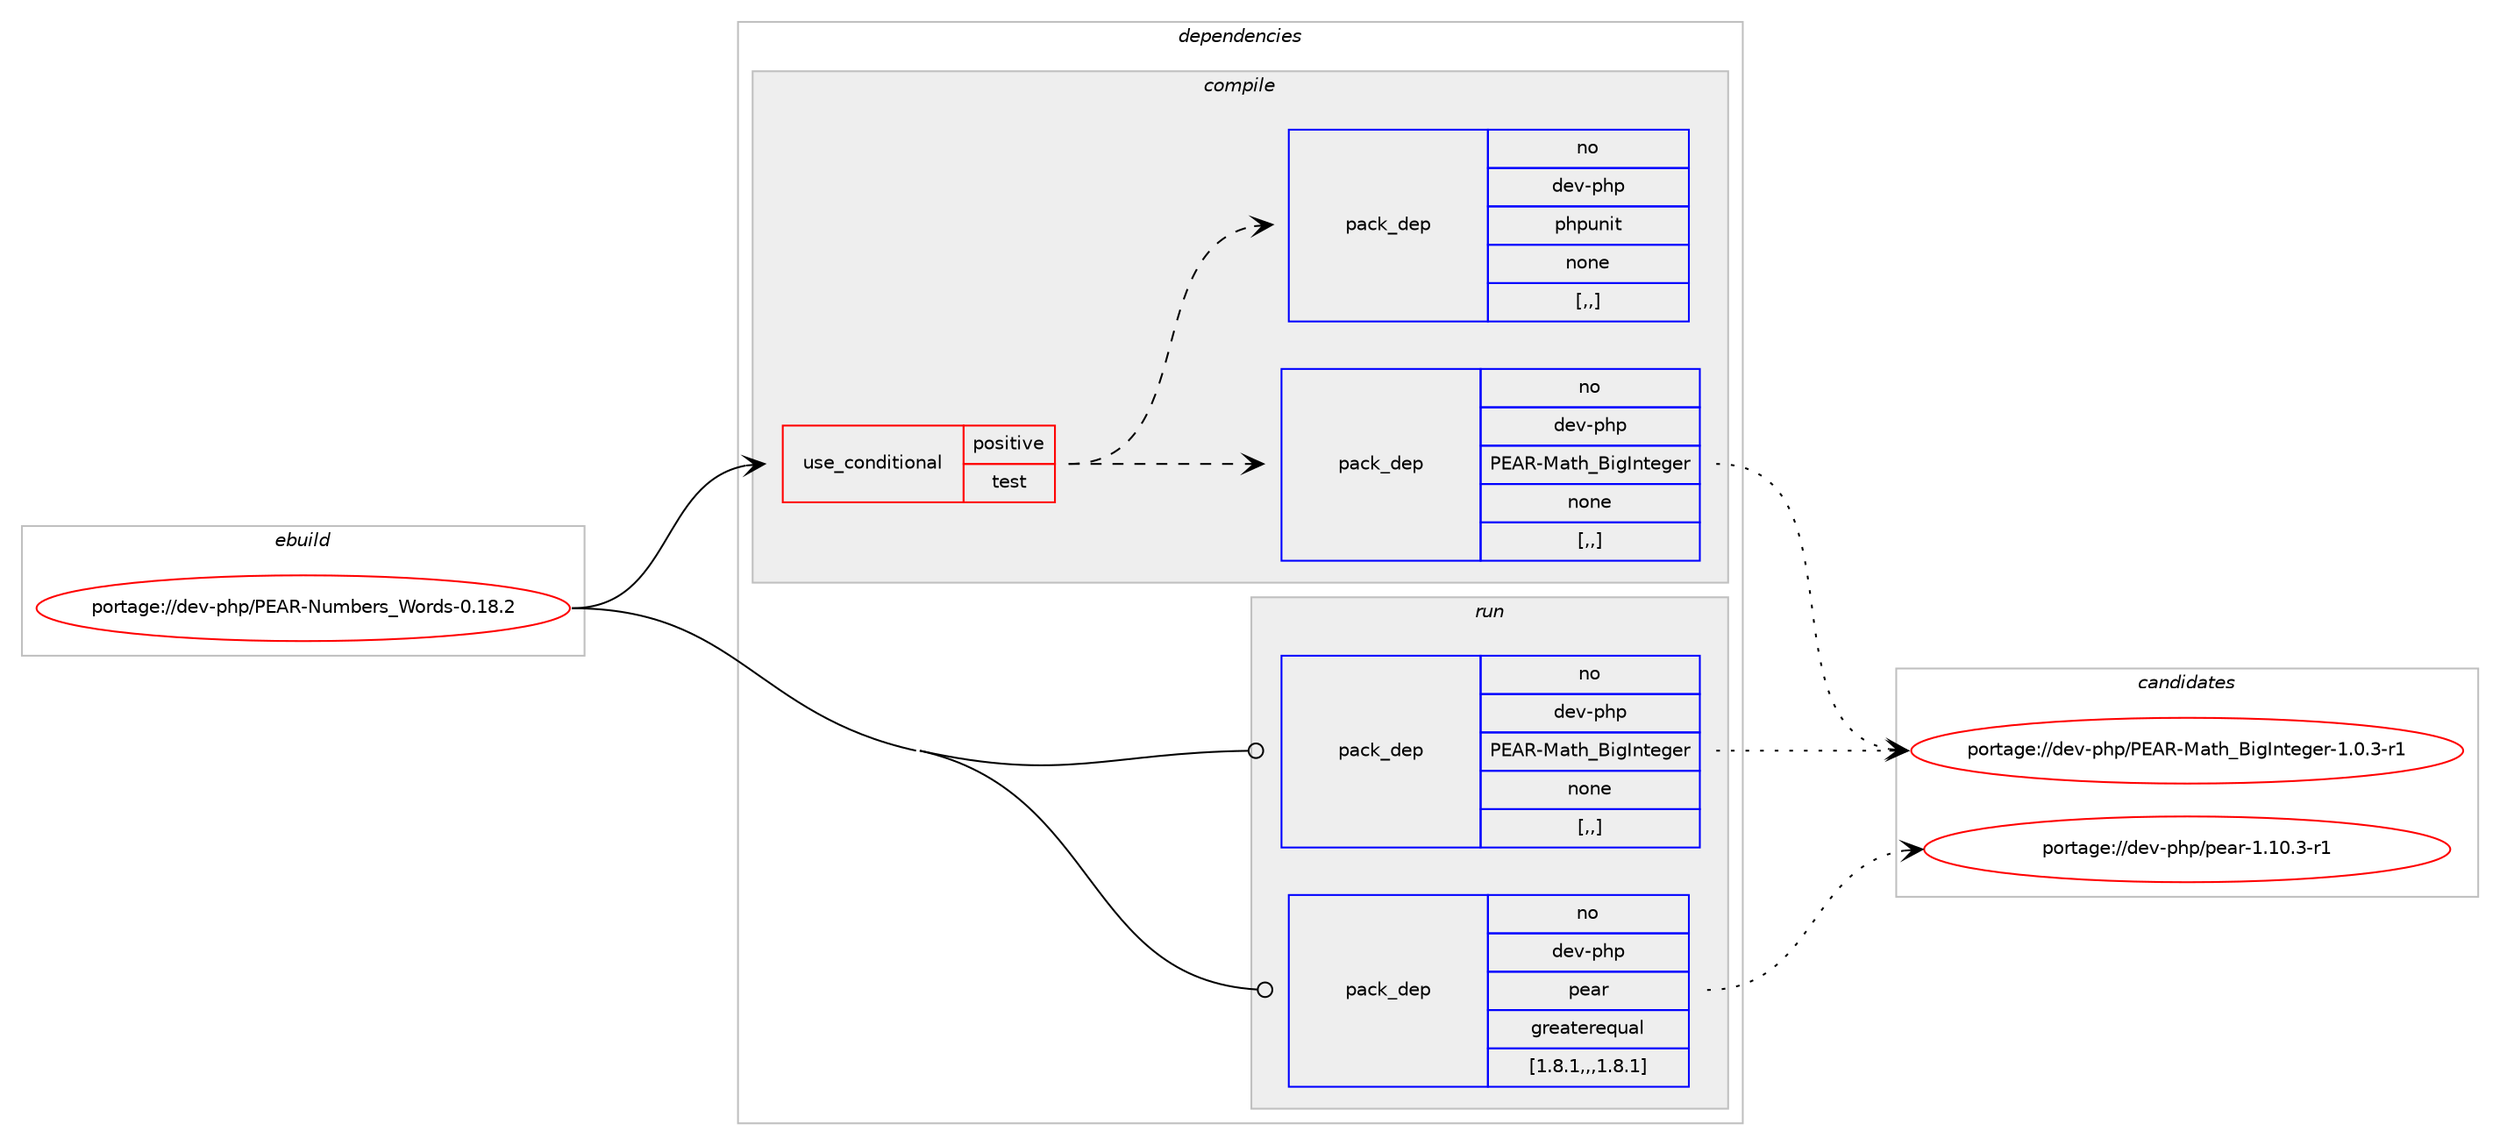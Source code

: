 digraph prolog {

# *************
# Graph options
# *************

newrank=true;
concentrate=true;
compound=true;
graph [rankdir=LR,fontname=Helvetica,fontsize=10,ranksep=1.5];#, ranksep=2.5, nodesep=0.2];
edge  [arrowhead=vee];
node  [fontname=Helvetica,fontsize=10];

# **********
# The ebuild
# **********

subgraph cluster_leftcol {
color=gray;
label=<<i>ebuild</i>>;
id [label="portage://dev-php/PEAR-Numbers_Words-0.18.2", color=red, width=4, href="../dev-php/PEAR-Numbers_Words-0.18.2.svg"];
}

# ****************
# The dependencies
# ****************

subgraph cluster_midcol {
color=gray;
label=<<i>dependencies</i>>;
subgraph cluster_compile {
fillcolor="#eeeeee";
style=filled;
label=<<i>compile</i>>;
subgraph cond29228 {
dependency136434 [label=<<TABLE BORDER="0" CELLBORDER="1" CELLSPACING="0" CELLPADDING="4"><TR><TD ROWSPAN="3" CELLPADDING="10">use_conditional</TD></TR><TR><TD>positive</TD></TR><TR><TD>test</TD></TR></TABLE>>, shape=none, color=red];
subgraph pack106006 {
dependency136435 [label=<<TABLE BORDER="0" CELLBORDER="1" CELLSPACING="0" CELLPADDING="4" WIDTH="220"><TR><TD ROWSPAN="6" CELLPADDING="30">pack_dep</TD></TR><TR><TD WIDTH="110">no</TD></TR><TR><TD>dev-php</TD></TR><TR><TD>PEAR-Math_BigInteger</TD></TR><TR><TD>none</TD></TR><TR><TD>[,,]</TD></TR></TABLE>>, shape=none, color=blue];
}
dependency136434:e -> dependency136435:w [weight=20,style="dashed",arrowhead="vee"];
subgraph pack106007 {
dependency136436 [label=<<TABLE BORDER="0" CELLBORDER="1" CELLSPACING="0" CELLPADDING="4" WIDTH="220"><TR><TD ROWSPAN="6" CELLPADDING="30">pack_dep</TD></TR><TR><TD WIDTH="110">no</TD></TR><TR><TD>dev-php</TD></TR><TR><TD>phpunit</TD></TR><TR><TD>none</TD></TR><TR><TD>[,,]</TD></TR></TABLE>>, shape=none, color=blue];
}
dependency136434:e -> dependency136436:w [weight=20,style="dashed",arrowhead="vee"];
}
id:e -> dependency136434:w [weight=20,style="solid",arrowhead="vee"];
}
subgraph cluster_compileandrun {
fillcolor="#eeeeee";
style=filled;
label=<<i>compile and run</i>>;
}
subgraph cluster_run {
fillcolor="#eeeeee";
style=filled;
label=<<i>run</i>>;
subgraph pack106008 {
dependency136437 [label=<<TABLE BORDER="0" CELLBORDER="1" CELLSPACING="0" CELLPADDING="4" WIDTH="220"><TR><TD ROWSPAN="6" CELLPADDING="30">pack_dep</TD></TR><TR><TD WIDTH="110">no</TD></TR><TR><TD>dev-php</TD></TR><TR><TD>PEAR-Math_BigInteger</TD></TR><TR><TD>none</TD></TR><TR><TD>[,,]</TD></TR></TABLE>>, shape=none, color=blue];
}
id:e -> dependency136437:w [weight=20,style="solid",arrowhead="odot"];
subgraph pack106009 {
dependency136438 [label=<<TABLE BORDER="0" CELLBORDER="1" CELLSPACING="0" CELLPADDING="4" WIDTH="220"><TR><TD ROWSPAN="6" CELLPADDING="30">pack_dep</TD></TR><TR><TD WIDTH="110">no</TD></TR><TR><TD>dev-php</TD></TR><TR><TD>pear</TD></TR><TR><TD>greaterequal</TD></TR><TR><TD>[1.8.1,,,1.8.1]</TD></TR></TABLE>>, shape=none, color=blue];
}
id:e -> dependency136438:w [weight=20,style="solid",arrowhead="odot"];
}
}

# **************
# The candidates
# **************

subgraph cluster_choices {
rank=same;
color=gray;
label=<<i>candidates</i>>;

subgraph choice106006 {
color=black;
nodesep=1;
choice1001011184511210411247806965824577971161049566105103731101161011031011144549464846514511449 [label="portage://dev-php/PEAR-Math_BigInteger-1.0.3-r1", color=red, width=4,href="../dev-php/PEAR-Math_BigInteger-1.0.3-r1.svg"];
dependency136435:e -> choice1001011184511210411247806965824577971161049566105103731101161011031011144549464846514511449:w [style=dotted,weight="100"];
}
subgraph choice106007 {
color=black;
nodesep=1;
}
subgraph choice106008 {
color=black;
nodesep=1;
choice1001011184511210411247806965824577971161049566105103731101161011031011144549464846514511449 [label="portage://dev-php/PEAR-Math_BigInteger-1.0.3-r1", color=red, width=4,href="../dev-php/PEAR-Math_BigInteger-1.0.3-r1.svg"];
dependency136437:e -> choice1001011184511210411247806965824577971161049566105103731101161011031011144549464846514511449:w [style=dotted,weight="100"];
}
subgraph choice106009 {
color=black;
nodesep=1;
choice100101118451121041124711210197114454946494846514511449 [label="portage://dev-php/pear-1.10.3-r1", color=red, width=4,href="../dev-php/pear-1.10.3-r1.svg"];
dependency136438:e -> choice100101118451121041124711210197114454946494846514511449:w [style=dotted,weight="100"];
}
}

}
